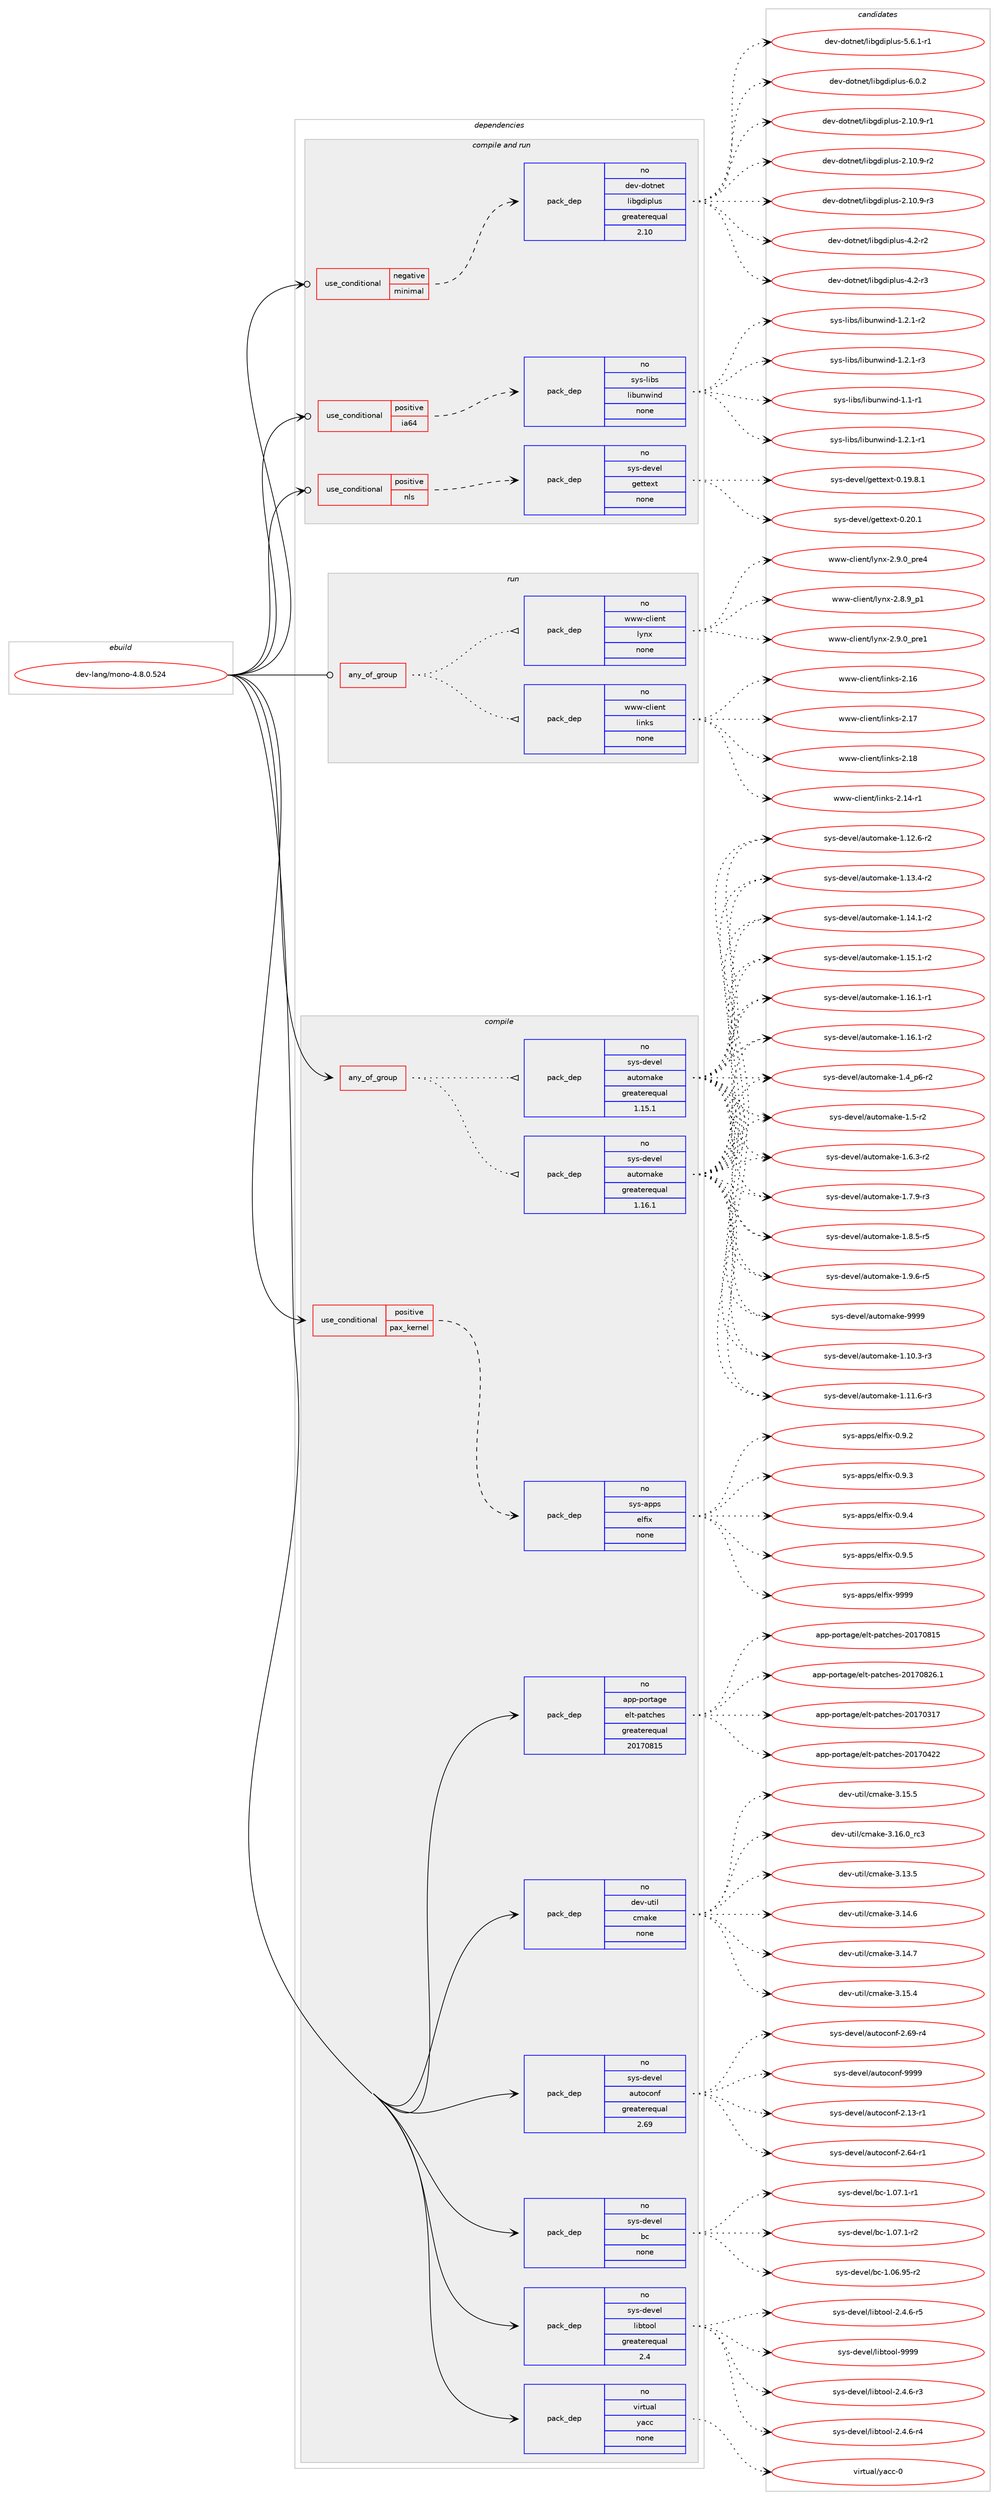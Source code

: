 digraph prolog {

# *************
# Graph options
# *************

newrank=true;
concentrate=true;
compound=true;
graph [rankdir=LR,fontname=Helvetica,fontsize=10,ranksep=1.5];#, ranksep=2.5, nodesep=0.2];
edge  [arrowhead=vee];
node  [fontname=Helvetica,fontsize=10];

# **********
# The ebuild
# **********

subgraph cluster_leftcol {
color=gray;
rank=same;
label=<<i>ebuild</i>>;
id [label="dev-lang/mono-4.8.0.524", color=red, width=4, href="../dev-lang/mono-4.8.0.524.svg"];
}

# ****************
# The dependencies
# ****************

subgraph cluster_midcol {
color=gray;
label=<<i>dependencies</i>>;
subgraph cluster_compile {
fillcolor="#eeeeee";
style=filled;
label=<<i>compile</i>>;
subgraph any10874 {
dependency558934 [label=<<TABLE BORDER="0" CELLBORDER="1" CELLSPACING="0" CELLPADDING="4"><TR><TD CELLPADDING="10">any_of_group</TD></TR></TABLE>>, shape=none, color=red];subgraph pack417770 {
dependency558935 [label=<<TABLE BORDER="0" CELLBORDER="1" CELLSPACING="0" CELLPADDING="4" WIDTH="220"><TR><TD ROWSPAN="6" CELLPADDING="30">pack_dep</TD></TR><TR><TD WIDTH="110">no</TD></TR><TR><TD>sys-devel</TD></TR><TR><TD>automake</TD></TR><TR><TD>greaterequal</TD></TR><TR><TD>1.16.1</TD></TR></TABLE>>, shape=none, color=blue];
}
dependency558934:e -> dependency558935:w [weight=20,style="dotted",arrowhead="oinv"];
subgraph pack417771 {
dependency558936 [label=<<TABLE BORDER="0" CELLBORDER="1" CELLSPACING="0" CELLPADDING="4" WIDTH="220"><TR><TD ROWSPAN="6" CELLPADDING="30">pack_dep</TD></TR><TR><TD WIDTH="110">no</TD></TR><TR><TD>sys-devel</TD></TR><TR><TD>automake</TD></TR><TR><TD>greaterequal</TD></TR><TR><TD>1.15.1</TD></TR></TABLE>>, shape=none, color=blue];
}
dependency558934:e -> dependency558936:w [weight=20,style="dotted",arrowhead="oinv"];
}
id:e -> dependency558934:w [weight=20,style="solid",arrowhead="vee"];
subgraph cond129933 {
dependency558937 [label=<<TABLE BORDER="0" CELLBORDER="1" CELLSPACING="0" CELLPADDING="4"><TR><TD ROWSPAN="3" CELLPADDING="10">use_conditional</TD></TR><TR><TD>positive</TD></TR><TR><TD>pax_kernel</TD></TR></TABLE>>, shape=none, color=red];
subgraph pack417772 {
dependency558938 [label=<<TABLE BORDER="0" CELLBORDER="1" CELLSPACING="0" CELLPADDING="4" WIDTH="220"><TR><TD ROWSPAN="6" CELLPADDING="30">pack_dep</TD></TR><TR><TD WIDTH="110">no</TD></TR><TR><TD>sys-apps</TD></TR><TR><TD>elfix</TD></TR><TR><TD>none</TD></TR><TR><TD></TD></TR></TABLE>>, shape=none, color=blue];
}
dependency558937:e -> dependency558938:w [weight=20,style="dashed",arrowhead="vee"];
}
id:e -> dependency558937:w [weight=20,style="solid",arrowhead="vee"];
subgraph pack417773 {
dependency558939 [label=<<TABLE BORDER="0" CELLBORDER="1" CELLSPACING="0" CELLPADDING="4" WIDTH="220"><TR><TD ROWSPAN="6" CELLPADDING="30">pack_dep</TD></TR><TR><TD WIDTH="110">no</TD></TR><TR><TD>app-portage</TD></TR><TR><TD>elt-patches</TD></TR><TR><TD>greaterequal</TD></TR><TR><TD>20170815</TD></TR></TABLE>>, shape=none, color=blue];
}
id:e -> dependency558939:w [weight=20,style="solid",arrowhead="vee"];
subgraph pack417774 {
dependency558940 [label=<<TABLE BORDER="0" CELLBORDER="1" CELLSPACING="0" CELLPADDING="4" WIDTH="220"><TR><TD ROWSPAN="6" CELLPADDING="30">pack_dep</TD></TR><TR><TD WIDTH="110">no</TD></TR><TR><TD>dev-util</TD></TR><TR><TD>cmake</TD></TR><TR><TD>none</TD></TR><TR><TD></TD></TR></TABLE>>, shape=none, color=blue];
}
id:e -> dependency558940:w [weight=20,style="solid",arrowhead="vee"];
subgraph pack417775 {
dependency558941 [label=<<TABLE BORDER="0" CELLBORDER="1" CELLSPACING="0" CELLPADDING="4" WIDTH="220"><TR><TD ROWSPAN="6" CELLPADDING="30">pack_dep</TD></TR><TR><TD WIDTH="110">no</TD></TR><TR><TD>sys-devel</TD></TR><TR><TD>autoconf</TD></TR><TR><TD>greaterequal</TD></TR><TR><TD>2.69</TD></TR></TABLE>>, shape=none, color=blue];
}
id:e -> dependency558941:w [weight=20,style="solid",arrowhead="vee"];
subgraph pack417776 {
dependency558942 [label=<<TABLE BORDER="0" CELLBORDER="1" CELLSPACING="0" CELLPADDING="4" WIDTH="220"><TR><TD ROWSPAN="6" CELLPADDING="30">pack_dep</TD></TR><TR><TD WIDTH="110">no</TD></TR><TR><TD>sys-devel</TD></TR><TR><TD>bc</TD></TR><TR><TD>none</TD></TR><TR><TD></TD></TR></TABLE>>, shape=none, color=blue];
}
id:e -> dependency558942:w [weight=20,style="solid",arrowhead="vee"];
subgraph pack417777 {
dependency558943 [label=<<TABLE BORDER="0" CELLBORDER="1" CELLSPACING="0" CELLPADDING="4" WIDTH="220"><TR><TD ROWSPAN="6" CELLPADDING="30">pack_dep</TD></TR><TR><TD WIDTH="110">no</TD></TR><TR><TD>sys-devel</TD></TR><TR><TD>libtool</TD></TR><TR><TD>greaterequal</TD></TR><TR><TD>2.4</TD></TR></TABLE>>, shape=none, color=blue];
}
id:e -> dependency558943:w [weight=20,style="solid",arrowhead="vee"];
subgraph pack417778 {
dependency558944 [label=<<TABLE BORDER="0" CELLBORDER="1" CELLSPACING="0" CELLPADDING="4" WIDTH="220"><TR><TD ROWSPAN="6" CELLPADDING="30">pack_dep</TD></TR><TR><TD WIDTH="110">no</TD></TR><TR><TD>virtual</TD></TR><TR><TD>yacc</TD></TR><TR><TD>none</TD></TR><TR><TD></TD></TR></TABLE>>, shape=none, color=blue];
}
id:e -> dependency558944:w [weight=20,style="solid",arrowhead="vee"];
}
subgraph cluster_compileandrun {
fillcolor="#eeeeee";
style=filled;
label=<<i>compile and run</i>>;
subgraph cond129934 {
dependency558945 [label=<<TABLE BORDER="0" CELLBORDER="1" CELLSPACING="0" CELLPADDING="4"><TR><TD ROWSPAN="3" CELLPADDING="10">use_conditional</TD></TR><TR><TD>negative</TD></TR><TR><TD>minimal</TD></TR></TABLE>>, shape=none, color=red];
subgraph pack417779 {
dependency558946 [label=<<TABLE BORDER="0" CELLBORDER="1" CELLSPACING="0" CELLPADDING="4" WIDTH="220"><TR><TD ROWSPAN="6" CELLPADDING="30">pack_dep</TD></TR><TR><TD WIDTH="110">no</TD></TR><TR><TD>dev-dotnet</TD></TR><TR><TD>libgdiplus</TD></TR><TR><TD>greaterequal</TD></TR><TR><TD>2.10</TD></TR></TABLE>>, shape=none, color=blue];
}
dependency558945:e -> dependency558946:w [weight=20,style="dashed",arrowhead="vee"];
}
id:e -> dependency558945:w [weight=20,style="solid",arrowhead="odotvee"];
subgraph cond129935 {
dependency558947 [label=<<TABLE BORDER="0" CELLBORDER="1" CELLSPACING="0" CELLPADDING="4"><TR><TD ROWSPAN="3" CELLPADDING="10">use_conditional</TD></TR><TR><TD>positive</TD></TR><TR><TD>ia64</TD></TR></TABLE>>, shape=none, color=red];
subgraph pack417780 {
dependency558948 [label=<<TABLE BORDER="0" CELLBORDER="1" CELLSPACING="0" CELLPADDING="4" WIDTH="220"><TR><TD ROWSPAN="6" CELLPADDING="30">pack_dep</TD></TR><TR><TD WIDTH="110">no</TD></TR><TR><TD>sys-libs</TD></TR><TR><TD>libunwind</TD></TR><TR><TD>none</TD></TR><TR><TD></TD></TR></TABLE>>, shape=none, color=blue];
}
dependency558947:e -> dependency558948:w [weight=20,style="dashed",arrowhead="vee"];
}
id:e -> dependency558947:w [weight=20,style="solid",arrowhead="odotvee"];
subgraph cond129936 {
dependency558949 [label=<<TABLE BORDER="0" CELLBORDER="1" CELLSPACING="0" CELLPADDING="4"><TR><TD ROWSPAN="3" CELLPADDING="10">use_conditional</TD></TR><TR><TD>positive</TD></TR><TR><TD>nls</TD></TR></TABLE>>, shape=none, color=red];
subgraph pack417781 {
dependency558950 [label=<<TABLE BORDER="0" CELLBORDER="1" CELLSPACING="0" CELLPADDING="4" WIDTH="220"><TR><TD ROWSPAN="6" CELLPADDING="30">pack_dep</TD></TR><TR><TD WIDTH="110">no</TD></TR><TR><TD>sys-devel</TD></TR><TR><TD>gettext</TD></TR><TR><TD>none</TD></TR><TR><TD></TD></TR></TABLE>>, shape=none, color=blue];
}
dependency558949:e -> dependency558950:w [weight=20,style="dashed",arrowhead="vee"];
}
id:e -> dependency558949:w [weight=20,style="solid",arrowhead="odotvee"];
}
subgraph cluster_run {
fillcolor="#eeeeee";
style=filled;
label=<<i>run</i>>;
subgraph any10875 {
dependency558951 [label=<<TABLE BORDER="0" CELLBORDER="1" CELLSPACING="0" CELLPADDING="4"><TR><TD CELLPADDING="10">any_of_group</TD></TR></TABLE>>, shape=none, color=red];subgraph pack417782 {
dependency558952 [label=<<TABLE BORDER="0" CELLBORDER="1" CELLSPACING="0" CELLPADDING="4" WIDTH="220"><TR><TD ROWSPAN="6" CELLPADDING="30">pack_dep</TD></TR><TR><TD WIDTH="110">no</TD></TR><TR><TD>www-client</TD></TR><TR><TD>links</TD></TR><TR><TD>none</TD></TR><TR><TD></TD></TR></TABLE>>, shape=none, color=blue];
}
dependency558951:e -> dependency558952:w [weight=20,style="dotted",arrowhead="oinv"];
subgraph pack417783 {
dependency558953 [label=<<TABLE BORDER="0" CELLBORDER="1" CELLSPACING="0" CELLPADDING="4" WIDTH="220"><TR><TD ROWSPAN="6" CELLPADDING="30">pack_dep</TD></TR><TR><TD WIDTH="110">no</TD></TR><TR><TD>www-client</TD></TR><TR><TD>lynx</TD></TR><TR><TD>none</TD></TR><TR><TD></TD></TR></TABLE>>, shape=none, color=blue];
}
dependency558951:e -> dependency558953:w [weight=20,style="dotted",arrowhead="oinv"];
}
id:e -> dependency558951:w [weight=20,style="solid",arrowhead="odot"];
}
}

# **************
# The candidates
# **************

subgraph cluster_choices {
rank=same;
color=gray;
label=<<i>candidates</i>>;

subgraph choice417770 {
color=black;
nodesep=1;
choice11512111545100101118101108479711711611110997107101454946494846514511451 [label="sys-devel/automake-1.10.3-r3", color=red, width=4,href="../sys-devel/automake-1.10.3-r3.svg"];
choice11512111545100101118101108479711711611110997107101454946494946544511451 [label="sys-devel/automake-1.11.6-r3", color=red, width=4,href="../sys-devel/automake-1.11.6-r3.svg"];
choice11512111545100101118101108479711711611110997107101454946495046544511450 [label="sys-devel/automake-1.12.6-r2", color=red, width=4,href="../sys-devel/automake-1.12.6-r2.svg"];
choice11512111545100101118101108479711711611110997107101454946495146524511450 [label="sys-devel/automake-1.13.4-r2", color=red, width=4,href="../sys-devel/automake-1.13.4-r2.svg"];
choice11512111545100101118101108479711711611110997107101454946495246494511450 [label="sys-devel/automake-1.14.1-r2", color=red, width=4,href="../sys-devel/automake-1.14.1-r2.svg"];
choice11512111545100101118101108479711711611110997107101454946495346494511450 [label="sys-devel/automake-1.15.1-r2", color=red, width=4,href="../sys-devel/automake-1.15.1-r2.svg"];
choice11512111545100101118101108479711711611110997107101454946495446494511449 [label="sys-devel/automake-1.16.1-r1", color=red, width=4,href="../sys-devel/automake-1.16.1-r1.svg"];
choice11512111545100101118101108479711711611110997107101454946495446494511450 [label="sys-devel/automake-1.16.1-r2", color=red, width=4,href="../sys-devel/automake-1.16.1-r2.svg"];
choice115121115451001011181011084797117116111109971071014549465295112544511450 [label="sys-devel/automake-1.4_p6-r2", color=red, width=4,href="../sys-devel/automake-1.4_p6-r2.svg"];
choice11512111545100101118101108479711711611110997107101454946534511450 [label="sys-devel/automake-1.5-r2", color=red, width=4,href="../sys-devel/automake-1.5-r2.svg"];
choice115121115451001011181011084797117116111109971071014549465446514511450 [label="sys-devel/automake-1.6.3-r2", color=red, width=4,href="../sys-devel/automake-1.6.3-r2.svg"];
choice115121115451001011181011084797117116111109971071014549465546574511451 [label="sys-devel/automake-1.7.9-r3", color=red, width=4,href="../sys-devel/automake-1.7.9-r3.svg"];
choice115121115451001011181011084797117116111109971071014549465646534511453 [label="sys-devel/automake-1.8.5-r5", color=red, width=4,href="../sys-devel/automake-1.8.5-r5.svg"];
choice115121115451001011181011084797117116111109971071014549465746544511453 [label="sys-devel/automake-1.9.6-r5", color=red, width=4,href="../sys-devel/automake-1.9.6-r5.svg"];
choice115121115451001011181011084797117116111109971071014557575757 [label="sys-devel/automake-9999", color=red, width=4,href="../sys-devel/automake-9999.svg"];
dependency558935:e -> choice11512111545100101118101108479711711611110997107101454946494846514511451:w [style=dotted,weight="100"];
dependency558935:e -> choice11512111545100101118101108479711711611110997107101454946494946544511451:w [style=dotted,weight="100"];
dependency558935:e -> choice11512111545100101118101108479711711611110997107101454946495046544511450:w [style=dotted,weight="100"];
dependency558935:e -> choice11512111545100101118101108479711711611110997107101454946495146524511450:w [style=dotted,weight="100"];
dependency558935:e -> choice11512111545100101118101108479711711611110997107101454946495246494511450:w [style=dotted,weight="100"];
dependency558935:e -> choice11512111545100101118101108479711711611110997107101454946495346494511450:w [style=dotted,weight="100"];
dependency558935:e -> choice11512111545100101118101108479711711611110997107101454946495446494511449:w [style=dotted,weight="100"];
dependency558935:e -> choice11512111545100101118101108479711711611110997107101454946495446494511450:w [style=dotted,weight="100"];
dependency558935:e -> choice115121115451001011181011084797117116111109971071014549465295112544511450:w [style=dotted,weight="100"];
dependency558935:e -> choice11512111545100101118101108479711711611110997107101454946534511450:w [style=dotted,weight="100"];
dependency558935:e -> choice115121115451001011181011084797117116111109971071014549465446514511450:w [style=dotted,weight="100"];
dependency558935:e -> choice115121115451001011181011084797117116111109971071014549465546574511451:w [style=dotted,weight="100"];
dependency558935:e -> choice115121115451001011181011084797117116111109971071014549465646534511453:w [style=dotted,weight="100"];
dependency558935:e -> choice115121115451001011181011084797117116111109971071014549465746544511453:w [style=dotted,weight="100"];
dependency558935:e -> choice115121115451001011181011084797117116111109971071014557575757:w [style=dotted,weight="100"];
}
subgraph choice417771 {
color=black;
nodesep=1;
choice11512111545100101118101108479711711611110997107101454946494846514511451 [label="sys-devel/automake-1.10.3-r3", color=red, width=4,href="../sys-devel/automake-1.10.3-r3.svg"];
choice11512111545100101118101108479711711611110997107101454946494946544511451 [label="sys-devel/automake-1.11.6-r3", color=red, width=4,href="../sys-devel/automake-1.11.6-r3.svg"];
choice11512111545100101118101108479711711611110997107101454946495046544511450 [label="sys-devel/automake-1.12.6-r2", color=red, width=4,href="../sys-devel/automake-1.12.6-r2.svg"];
choice11512111545100101118101108479711711611110997107101454946495146524511450 [label="sys-devel/automake-1.13.4-r2", color=red, width=4,href="../sys-devel/automake-1.13.4-r2.svg"];
choice11512111545100101118101108479711711611110997107101454946495246494511450 [label="sys-devel/automake-1.14.1-r2", color=red, width=4,href="../sys-devel/automake-1.14.1-r2.svg"];
choice11512111545100101118101108479711711611110997107101454946495346494511450 [label="sys-devel/automake-1.15.1-r2", color=red, width=4,href="../sys-devel/automake-1.15.1-r2.svg"];
choice11512111545100101118101108479711711611110997107101454946495446494511449 [label="sys-devel/automake-1.16.1-r1", color=red, width=4,href="../sys-devel/automake-1.16.1-r1.svg"];
choice11512111545100101118101108479711711611110997107101454946495446494511450 [label="sys-devel/automake-1.16.1-r2", color=red, width=4,href="../sys-devel/automake-1.16.1-r2.svg"];
choice115121115451001011181011084797117116111109971071014549465295112544511450 [label="sys-devel/automake-1.4_p6-r2", color=red, width=4,href="../sys-devel/automake-1.4_p6-r2.svg"];
choice11512111545100101118101108479711711611110997107101454946534511450 [label="sys-devel/automake-1.5-r2", color=red, width=4,href="../sys-devel/automake-1.5-r2.svg"];
choice115121115451001011181011084797117116111109971071014549465446514511450 [label="sys-devel/automake-1.6.3-r2", color=red, width=4,href="../sys-devel/automake-1.6.3-r2.svg"];
choice115121115451001011181011084797117116111109971071014549465546574511451 [label="sys-devel/automake-1.7.9-r3", color=red, width=4,href="../sys-devel/automake-1.7.9-r3.svg"];
choice115121115451001011181011084797117116111109971071014549465646534511453 [label="sys-devel/automake-1.8.5-r5", color=red, width=4,href="../sys-devel/automake-1.8.5-r5.svg"];
choice115121115451001011181011084797117116111109971071014549465746544511453 [label="sys-devel/automake-1.9.6-r5", color=red, width=4,href="../sys-devel/automake-1.9.6-r5.svg"];
choice115121115451001011181011084797117116111109971071014557575757 [label="sys-devel/automake-9999", color=red, width=4,href="../sys-devel/automake-9999.svg"];
dependency558936:e -> choice11512111545100101118101108479711711611110997107101454946494846514511451:w [style=dotted,weight="100"];
dependency558936:e -> choice11512111545100101118101108479711711611110997107101454946494946544511451:w [style=dotted,weight="100"];
dependency558936:e -> choice11512111545100101118101108479711711611110997107101454946495046544511450:w [style=dotted,weight="100"];
dependency558936:e -> choice11512111545100101118101108479711711611110997107101454946495146524511450:w [style=dotted,weight="100"];
dependency558936:e -> choice11512111545100101118101108479711711611110997107101454946495246494511450:w [style=dotted,weight="100"];
dependency558936:e -> choice11512111545100101118101108479711711611110997107101454946495346494511450:w [style=dotted,weight="100"];
dependency558936:e -> choice11512111545100101118101108479711711611110997107101454946495446494511449:w [style=dotted,weight="100"];
dependency558936:e -> choice11512111545100101118101108479711711611110997107101454946495446494511450:w [style=dotted,weight="100"];
dependency558936:e -> choice115121115451001011181011084797117116111109971071014549465295112544511450:w [style=dotted,weight="100"];
dependency558936:e -> choice11512111545100101118101108479711711611110997107101454946534511450:w [style=dotted,weight="100"];
dependency558936:e -> choice115121115451001011181011084797117116111109971071014549465446514511450:w [style=dotted,weight="100"];
dependency558936:e -> choice115121115451001011181011084797117116111109971071014549465546574511451:w [style=dotted,weight="100"];
dependency558936:e -> choice115121115451001011181011084797117116111109971071014549465646534511453:w [style=dotted,weight="100"];
dependency558936:e -> choice115121115451001011181011084797117116111109971071014549465746544511453:w [style=dotted,weight="100"];
dependency558936:e -> choice115121115451001011181011084797117116111109971071014557575757:w [style=dotted,weight="100"];
}
subgraph choice417772 {
color=black;
nodesep=1;
choice115121115459711211211547101108102105120454846574650 [label="sys-apps/elfix-0.9.2", color=red, width=4,href="../sys-apps/elfix-0.9.2.svg"];
choice115121115459711211211547101108102105120454846574651 [label="sys-apps/elfix-0.9.3", color=red, width=4,href="../sys-apps/elfix-0.9.3.svg"];
choice115121115459711211211547101108102105120454846574652 [label="sys-apps/elfix-0.9.4", color=red, width=4,href="../sys-apps/elfix-0.9.4.svg"];
choice115121115459711211211547101108102105120454846574653 [label="sys-apps/elfix-0.9.5", color=red, width=4,href="../sys-apps/elfix-0.9.5.svg"];
choice1151211154597112112115471011081021051204557575757 [label="sys-apps/elfix-9999", color=red, width=4,href="../sys-apps/elfix-9999.svg"];
dependency558938:e -> choice115121115459711211211547101108102105120454846574650:w [style=dotted,weight="100"];
dependency558938:e -> choice115121115459711211211547101108102105120454846574651:w [style=dotted,weight="100"];
dependency558938:e -> choice115121115459711211211547101108102105120454846574652:w [style=dotted,weight="100"];
dependency558938:e -> choice115121115459711211211547101108102105120454846574653:w [style=dotted,weight="100"];
dependency558938:e -> choice1151211154597112112115471011081021051204557575757:w [style=dotted,weight="100"];
}
subgraph choice417773 {
color=black;
nodesep=1;
choice97112112451121111141169710310147101108116451129711699104101115455048495548514955 [label="app-portage/elt-patches-20170317", color=red, width=4,href="../app-portage/elt-patches-20170317.svg"];
choice97112112451121111141169710310147101108116451129711699104101115455048495548525050 [label="app-portage/elt-patches-20170422", color=red, width=4,href="../app-portage/elt-patches-20170422.svg"];
choice97112112451121111141169710310147101108116451129711699104101115455048495548564953 [label="app-portage/elt-patches-20170815", color=red, width=4,href="../app-portage/elt-patches-20170815.svg"];
choice971121124511211111411697103101471011081164511297116991041011154550484955485650544649 [label="app-portage/elt-patches-20170826.1", color=red, width=4,href="../app-portage/elt-patches-20170826.1.svg"];
dependency558939:e -> choice97112112451121111141169710310147101108116451129711699104101115455048495548514955:w [style=dotted,weight="100"];
dependency558939:e -> choice97112112451121111141169710310147101108116451129711699104101115455048495548525050:w [style=dotted,weight="100"];
dependency558939:e -> choice97112112451121111141169710310147101108116451129711699104101115455048495548564953:w [style=dotted,weight="100"];
dependency558939:e -> choice971121124511211111411697103101471011081164511297116991041011154550484955485650544649:w [style=dotted,weight="100"];
}
subgraph choice417774 {
color=black;
nodesep=1;
choice1001011184511711610510847991099710710145514649514653 [label="dev-util/cmake-3.13.5", color=red, width=4,href="../dev-util/cmake-3.13.5.svg"];
choice1001011184511711610510847991099710710145514649524654 [label="dev-util/cmake-3.14.6", color=red, width=4,href="../dev-util/cmake-3.14.6.svg"];
choice1001011184511711610510847991099710710145514649524655 [label="dev-util/cmake-3.14.7", color=red, width=4,href="../dev-util/cmake-3.14.7.svg"];
choice1001011184511711610510847991099710710145514649534652 [label="dev-util/cmake-3.15.4", color=red, width=4,href="../dev-util/cmake-3.15.4.svg"];
choice1001011184511711610510847991099710710145514649534653 [label="dev-util/cmake-3.15.5", color=red, width=4,href="../dev-util/cmake-3.15.5.svg"];
choice1001011184511711610510847991099710710145514649544648951149951 [label="dev-util/cmake-3.16.0_rc3", color=red, width=4,href="../dev-util/cmake-3.16.0_rc3.svg"];
dependency558940:e -> choice1001011184511711610510847991099710710145514649514653:w [style=dotted,weight="100"];
dependency558940:e -> choice1001011184511711610510847991099710710145514649524654:w [style=dotted,weight="100"];
dependency558940:e -> choice1001011184511711610510847991099710710145514649524655:w [style=dotted,weight="100"];
dependency558940:e -> choice1001011184511711610510847991099710710145514649534652:w [style=dotted,weight="100"];
dependency558940:e -> choice1001011184511711610510847991099710710145514649534653:w [style=dotted,weight="100"];
dependency558940:e -> choice1001011184511711610510847991099710710145514649544648951149951:w [style=dotted,weight="100"];
}
subgraph choice417775 {
color=black;
nodesep=1;
choice1151211154510010111810110847971171161119911111010245504649514511449 [label="sys-devel/autoconf-2.13-r1", color=red, width=4,href="../sys-devel/autoconf-2.13-r1.svg"];
choice1151211154510010111810110847971171161119911111010245504654524511449 [label="sys-devel/autoconf-2.64-r1", color=red, width=4,href="../sys-devel/autoconf-2.64-r1.svg"];
choice1151211154510010111810110847971171161119911111010245504654574511452 [label="sys-devel/autoconf-2.69-r4", color=red, width=4,href="../sys-devel/autoconf-2.69-r4.svg"];
choice115121115451001011181011084797117116111991111101024557575757 [label="sys-devel/autoconf-9999", color=red, width=4,href="../sys-devel/autoconf-9999.svg"];
dependency558941:e -> choice1151211154510010111810110847971171161119911111010245504649514511449:w [style=dotted,weight="100"];
dependency558941:e -> choice1151211154510010111810110847971171161119911111010245504654524511449:w [style=dotted,weight="100"];
dependency558941:e -> choice1151211154510010111810110847971171161119911111010245504654574511452:w [style=dotted,weight="100"];
dependency558941:e -> choice115121115451001011181011084797117116111991111101024557575757:w [style=dotted,weight="100"];
}
subgraph choice417776 {
color=black;
nodesep=1;
choice1151211154510010111810110847989945494648544657534511450 [label="sys-devel/bc-1.06.95-r2", color=red, width=4,href="../sys-devel/bc-1.06.95-r2.svg"];
choice11512111545100101118101108479899454946485546494511449 [label="sys-devel/bc-1.07.1-r1", color=red, width=4,href="../sys-devel/bc-1.07.1-r1.svg"];
choice11512111545100101118101108479899454946485546494511450 [label="sys-devel/bc-1.07.1-r2", color=red, width=4,href="../sys-devel/bc-1.07.1-r2.svg"];
dependency558942:e -> choice1151211154510010111810110847989945494648544657534511450:w [style=dotted,weight="100"];
dependency558942:e -> choice11512111545100101118101108479899454946485546494511449:w [style=dotted,weight="100"];
dependency558942:e -> choice11512111545100101118101108479899454946485546494511450:w [style=dotted,weight="100"];
}
subgraph choice417777 {
color=black;
nodesep=1;
choice1151211154510010111810110847108105981161111111084550465246544511451 [label="sys-devel/libtool-2.4.6-r3", color=red, width=4,href="../sys-devel/libtool-2.4.6-r3.svg"];
choice1151211154510010111810110847108105981161111111084550465246544511452 [label="sys-devel/libtool-2.4.6-r4", color=red, width=4,href="../sys-devel/libtool-2.4.6-r4.svg"];
choice1151211154510010111810110847108105981161111111084550465246544511453 [label="sys-devel/libtool-2.4.6-r5", color=red, width=4,href="../sys-devel/libtool-2.4.6-r5.svg"];
choice1151211154510010111810110847108105981161111111084557575757 [label="sys-devel/libtool-9999", color=red, width=4,href="../sys-devel/libtool-9999.svg"];
dependency558943:e -> choice1151211154510010111810110847108105981161111111084550465246544511451:w [style=dotted,weight="100"];
dependency558943:e -> choice1151211154510010111810110847108105981161111111084550465246544511452:w [style=dotted,weight="100"];
dependency558943:e -> choice1151211154510010111810110847108105981161111111084550465246544511453:w [style=dotted,weight="100"];
dependency558943:e -> choice1151211154510010111810110847108105981161111111084557575757:w [style=dotted,weight="100"];
}
subgraph choice417778 {
color=black;
nodesep=1;
choice11810511411611797108471219799994548 [label="virtual/yacc-0", color=red, width=4,href="../virtual/yacc-0.svg"];
dependency558944:e -> choice11810511411611797108471219799994548:w [style=dotted,weight="100"];
}
subgraph choice417779 {
color=black;
nodesep=1;
choice100101118451001111161101011164710810598103100105112108117115455046494846574511449 [label="dev-dotnet/libgdiplus-2.10.9-r1", color=red, width=4,href="../dev-dotnet/libgdiplus-2.10.9-r1.svg"];
choice100101118451001111161101011164710810598103100105112108117115455046494846574511450 [label="dev-dotnet/libgdiplus-2.10.9-r2", color=red, width=4,href="../dev-dotnet/libgdiplus-2.10.9-r2.svg"];
choice100101118451001111161101011164710810598103100105112108117115455046494846574511451 [label="dev-dotnet/libgdiplus-2.10.9-r3", color=red, width=4,href="../dev-dotnet/libgdiplus-2.10.9-r3.svg"];
choice100101118451001111161101011164710810598103100105112108117115455246504511450 [label="dev-dotnet/libgdiplus-4.2-r2", color=red, width=4,href="../dev-dotnet/libgdiplus-4.2-r2.svg"];
choice100101118451001111161101011164710810598103100105112108117115455246504511451 [label="dev-dotnet/libgdiplus-4.2-r3", color=red, width=4,href="../dev-dotnet/libgdiplus-4.2-r3.svg"];
choice1001011184510011111611010111647108105981031001051121081171154553465446494511449 [label="dev-dotnet/libgdiplus-5.6.1-r1", color=red, width=4,href="../dev-dotnet/libgdiplus-5.6.1-r1.svg"];
choice100101118451001111161101011164710810598103100105112108117115455446484650 [label="dev-dotnet/libgdiplus-6.0.2", color=red, width=4,href="../dev-dotnet/libgdiplus-6.0.2.svg"];
dependency558946:e -> choice100101118451001111161101011164710810598103100105112108117115455046494846574511449:w [style=dotted,weight="100"];
dependency558946:e -> choice100101118451001111161101011164710810598103100105112108117115455046494846574511450:w [style=dotted,weight="100"];
dependency558946:e -> choice100101118451001111161101011164710810598103100105112108117115455046494846574511451:w [style=dotted,weight="100"];
dependency558946:e -> choice100101118451001111161101011164710810598103100105112108117115455246504511450:w [style=dotted,weight="100"];
dependency558946:e -> choice100101118451001111161101011164710810598103100105112108117115455246504511451:w [style=dotted,weight="100"];
dependency558946:e -> choice1001011184510011111611010111647108105981031001051121081171154553465446494511449:w [style=dotted,weight="100"];
dependency558946:e -> choice100101118451001111161101011164710810598103100105112108117115455446484650:w [style=dotted,weight="100"];
}
subgraph choice417780 {
color=black;
nodesep=1;
choice11512111545108105981154710810598117110119105110100454946494511449 [label="sys-libs/libunwind-1.1-r1", color=red, width=4,href="../sys-libs/libunwind-1.1-r1.svg"];
choice115121115451081059811547108105981171101191051101004549465046494511449 [label="sys-libs/libunwind-1.2.1-r1", color=red, width=4,href="../sys-libs/libunwind-1.2.1-r1.svg"];
choice115121115451081059811547108105981171101191051101004549465046494511450 [label="sys-libs/libunwind-1.2.1-r2", color=red, width=4,href="../sys-libs/libunwind-1.2.1-r2.svg"];
choice115121115451081059811547108105981171101191051101004549465046494511451 [label="sys-libs/libunwind-1.2.1-r3", color=red, width=4,href="../sys-libs/libunwind-1.2.1-r3.svg"];
dependency558948:e -> choice11512111545108105981154710810598117110119105110100454946494511449:w [style=dotted,weight="100"];
dependency558948:e -> choice115121115451081059811547108105981171101191051101004549465046494511449:w [style=dotted,weight="100"];
dependency558948:e -> choice115121115451081059811547108105981171101191051101004549465046494511450:w [style=dotted,weight="100"];
dependency558948:e -> choice115121115451081059811547108105981171101191051101004549465046494511451:w [style=dotted,weight="100"];
}
subgraph choice417781 {
color=black;
nodesep=1;
choice1151211154510010111810110847103101116116101120116454846495746564649 [label="sys-devel/gettext-0.19.8.1", color=red, width=4,href="../sys-devel/gettext-0.19.8.1.svg"];
choice115121115451001011181011084710310111611610112011645484650484649 [label="sys-devel/gettext-0.20.1", color=red, width=4,href="../sys-devel/gettext-0.20.1.svg"];
dependency558950:e -> choice1151211154510010111810110847103101116116101120116454846495746564649:w [style=dotted,weight="100"];
dependency558950:e -> choice115121115451001011181011084710310111611610112011645484650484649:w [style=dotted,weight="100"];
}
subgraph choice417782 {
color=black;
nodesep=1;
choice11911911945991081051011101164710810511010711545504649524511449 [label="www-client/links-2.14-r1", color=red, width=4,href="../www-client/links-2.14-r1.svg"];
choice1191191194599108105101110116471081051101071154550464954 [label="www-client/links-2.16", color=red, width=4,href="../www-client/links-2.16.svg"];
choice1191191194599108105101110116471081051101071154550464955 [label="www-client/links-2.17", color=red, width=4,href="../www-client/links-2.17.svg"];
choice1191191194599108105101110116471081051101071154550464956 [label="www-client/links-2.18", color=red, width=4,href="../www-client/links-2.18.svg"];
dependency558952:e -> choice11911911945991081051011101164710810511010711545504649524511449:w [style=dotted,weight="100"];
dependency558952:e -> choice1191191194599108105101110116471081051101071154550464954:w [style=dotted,weight="100"];
dependency558952:e -> choice1191191194599108105101110116471081051101071154550464955:w [style=dotted,weight="100"];
dependency558952:e -> choice1191191194599108105101110116471081051101071154550464956:w [style=dotted,weight="100"];
}
subgraph choice417783 {
color=black;
nodesep=1;
choice1191191194599108105101110116471081211101204550465646579511249 [label="www-client/lynx-2.8.9_p1", color=red, width=4,href="../www-client/lynx-2.8.9_p1.svg"];
choice1191191194599108105101110116471081211101204550465746489511211410149 [label="www-client/lynx-2.9.0_pre1", color=red, width=4,href="../www-client/lynx-2.9.0_pre1.svg"];
choice1191191194599108105101110116471081211101204550465746489511211410152 [label="www-client/lynx-2.9.0_pre4", color=red, width=4,href="../www-client/lynx-2.9.0_pre4.svg"];
dependency558953:e -> choice1191191194599108105101110116471081211101204550465646579511249:w [style=dotted,weight="100"];
dependency558953:e -> choice1191191194599108105101110116471081211101204550465746489511211410149:w [style=dotted,weight="100"];
dependency558953:e -> choice1191191194599108105101110116471081211101204550465746489511211410152:w [style=dotted,weight="100"];
}
}

}
